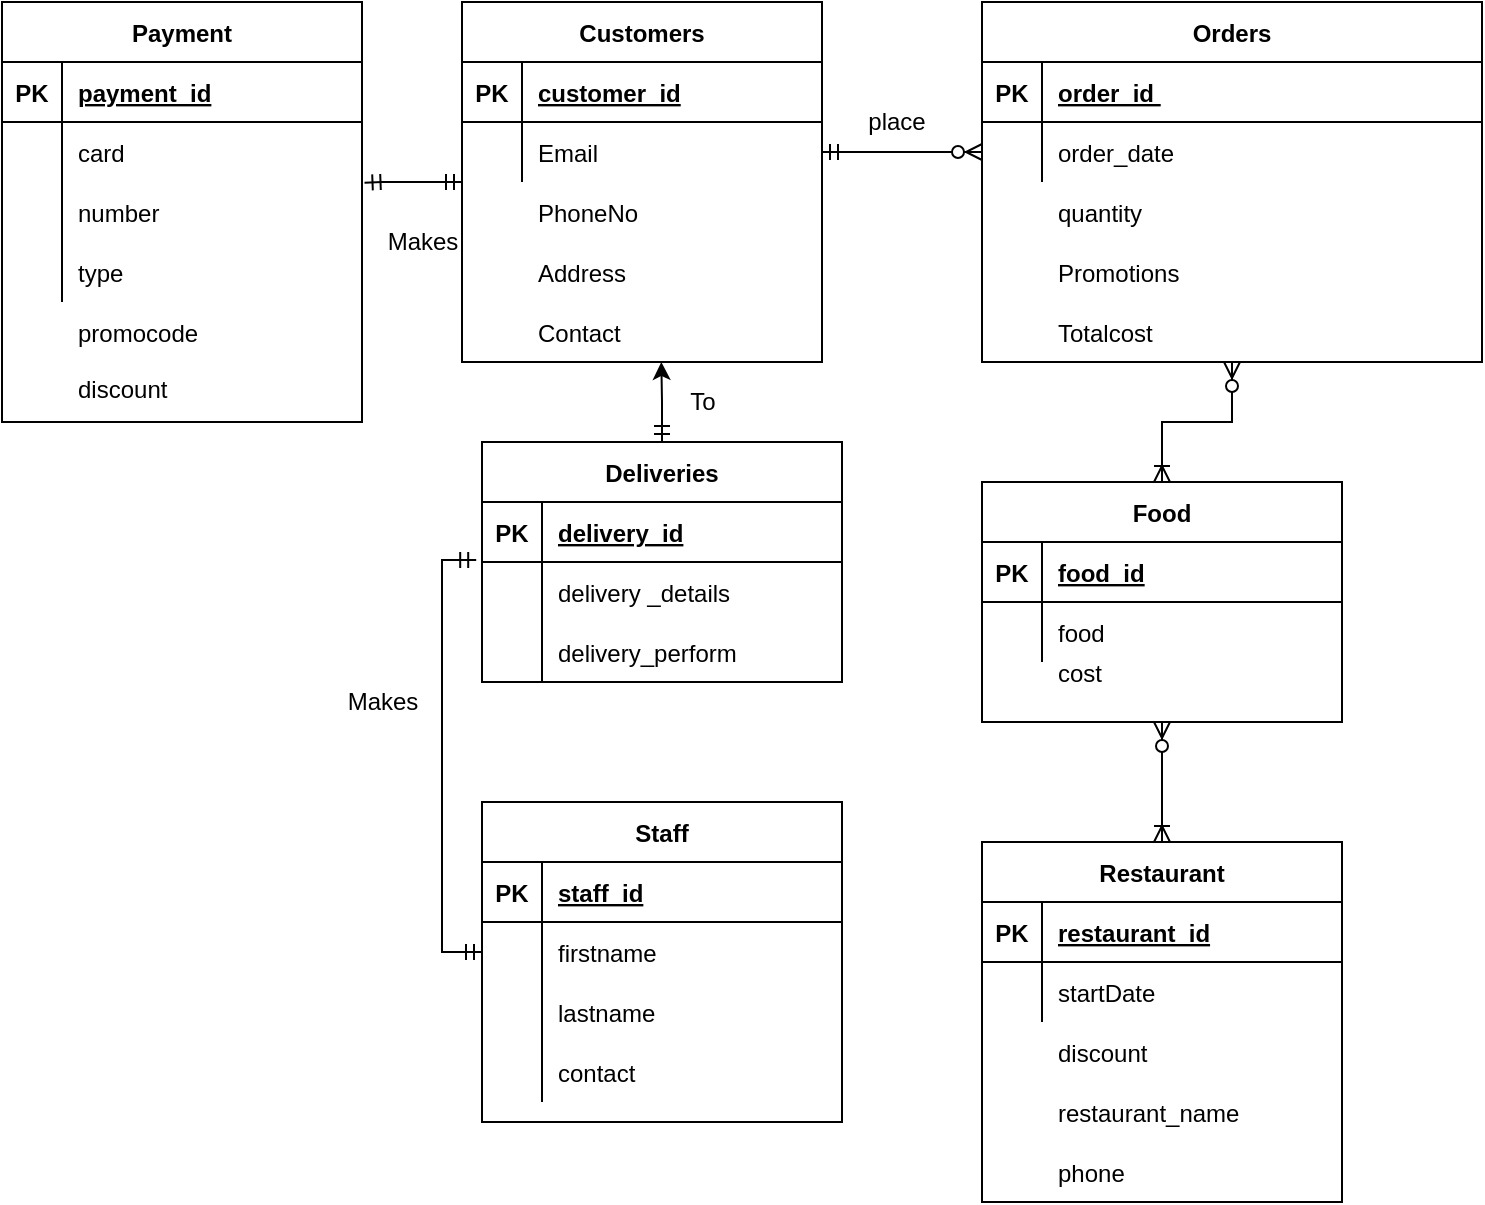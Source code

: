 <mxfile version="13.6.2" type="github">
  <diagram id="R2lEEEUBdFMjLlhIrx00" name="Page-1">
    <mxGraphModel dx="2158" dy="766" grid="1" gridSize="10" guides="1" tooltips="1" connect="1" arrows="1" fold="1" page="1" pageScale="1" pageWidth="850" pageHeight="1100" math="0" shadow="0" extFonts="Permanent Marker^https://fonts.googleapis.com/css?family=Permanent+Marker">
      <root>
        <mxCell id="0" />
        <mxCell id="1" parent="0" />
        <mxCell id="C-vyLk0tnHw3VtMMgP7b-1" value="" style="edgeStyle=entityRelationEdgeStyle;endArrow=ERzeroToMany;startArrow=ERmandOne;endFill=1;startFill=0;exitX=1;exitY=0.5;exitDx=0;exitDy=0;entryX=0;entryY=0.5;entryDx=0;entryDy=0;" parent="1" source="C-vyLk0tnHw3VtMMgP7b-27" target="C-vyLk0tnHw3VtMMgP7b-9" edge="1">
          <mxGeometry width="100" height="100" relative="1" as="geometry">
            <mxPoint x="340" y="720" as="sourcePoint" />
            <mxPoint x="450" y="195" as="targetPoint" />
          </mxGeometry>
        </mxCell>
        <mxCell id="m1bBSYShYzaY_PxV3mD9-1" value="" style="shape=partialRectangle;collapsible=0;dropTarget=0;pointerEvents=0;fillColor=none;points=[[0,0.5],[1,0.5]];portConstraint=eastwest;top=0;left=0;right=0;bottom=0;" vertex="1" parent="1">
          <mxGeometry x="440" y="210" width="250" height="30" as="geometry" />
        </mxCell>
        <mxCell id="m1bBSYShYzaY_PxV3mD9-2" value="" style="shape=partialRectangle;overflow=hidden;connectable=0;fillColor=none;top=0;left=0;bottom=0;right=0;" vertex="1" parent="m1bBSYShYzaY_PxV3mD9-1">
          <mxGeometry width="30" height="30" as="geometry" />
        </mxCell>
        <mxCell id="m1bBSYShYzaY_PxV3mD9-3" value="quantity" style="shape=partialRectangle;overflow=hidden;connectable=0;fillColor=none;top=0;left=0;bottom=0;right=0;align=left;spacingLeft=6;" vertex="1" parent="m1bBSYShYzaY_PxV3mD9-1">
          <mxGeometry x="30" width="220" height="30" as="geometry" />
        </mxCell>
        <mxCell id="m1bBSYShYzaY_PxV3mD9-4" value="Promotions" style="shape=partialRectangle;overflow=hidden;connectable=0;fillColor=none;top=0;left=0;bottom=0;right=0;align=left;spacingLeft=6;" vertex="1" parent="1">
          <mxGeometry x="470" y="240" width="190" height="30" as="geometry" />
        </mxCell>
        <mxCell id="m1bBSYShYzaY_PxV3mD9-5" value="PhoneNo" style="shape=partialRectangle;overflow=hidden;connectable=0;fillColor=none;top=0;left=0;bottom=0;right=0;align=left;spacingLeft=6;" vertex="1" parent="1">
          <mxGeometry x="210" y="210" width="150" height="30" as="geometry" />
        </mxCell>
        <mxCell id="m1bBSYShYzaY_PxV3mD9-6" value="Address" style="shape=partialRectangle;overflow=hidden;connectable=0;fillColor=none;top=0;left=0;bottom=0;right=0;align=left;spacingLeft=6;" vertex="1" parent="1">
          <mxGeometry x="210" y="240" width="150" height="30" as="geometry" />
        </mxCell>
        <mxCell id="m1bBSYShYzaY_PxV3mD9-96" style="edgeStyle=orthogonalEdgeStyle;rounded=0;orthogonalLoop=1;jettySize=auto;html=1;entryX=1.007;entryY=0.011;entryDx=0;entryDy=0;entryPerimeter=0;startArrow=ERmandOne;startFill=0;endArrow=ERmandOne;endFill=0;" edge="1" parent="1" source="C-vyLk0tnHw3VtMMgP7b-23" target="m1bBSYShYzaY_PxV3mD9-43">
          <mxGeometry relative="1" as="geometry">
            <Array as="points">
              <mxPoint x="140" y="210" />
              <mxPoint x="140" y="210" />
            </Array>
          </mxGeometry>
        </mxCell>
        <mxCell id="C-vyLk0tnHw3VtMMgP7b-23" value="Customers" style="shape=table;startSize=30;container=1;collapsible=1;childLayout=tableLayout;fixedRows=1;rowLines=0;fontStyle=1;align=center;resizeLast=1;" parent="1" vertex="1">
          <mxGeometry x="180" y="120" width="180" height="180" as="geometry" />
        </mxCell>
        <mxCell id="C-vyLk0tnHw3VtMMgP7b-24" value="" style="shape=partialRectangle;collapsible=0;dropTarget=0;pointerEvents=0;fillColor=none;points=[[0,0.5],[1,0.5]];portConstraint=eastwest;top=0;left=0;right=0;bottom=1;" parent="C-vyLk0tnHw3VtMMgP7b-23" vertex="1">
          <mxGeometry y="30" width="180" height="30" as="geometry" />
        </mxCell>
        <mxCell id="C-vyLk0tnHw3VtMMgP7b-25" value="PK" style="shape=partialRectangle;overflow=hidden;connectable=0;fillColor=none;top=0;left=0;bottom=0;right=0;fontStyle=1;" parent="C-vyLk0tnHw3VtMMgP7b-24" vertex="1">
          <mxGeometry width="30" height="30" as="geometry" />
        </mxCell>
        <mxCell id="C-vyLk0tnHw3VtMMgP7b-26" value="customer_id" style="shape=partialRectangle;overflow=hidden;connectable=0;fillColor=none;top=0;left=0;bottom=0;right=0;align=left;spacingLeft=6;fontStyle=5;" parent="C-vyLk0tnHw3VtMMgP7b-24" vertex="1">
          <mxGeometry x="30" width="150" height="30" as="geometry" />
        </mxCell>
        <mxCell id="C-vyLk0tnHw3VtMMgP7b-27" value="" style="shape=partialRectangle;collapsible=0;dropTarget=0;pointerEvents=0;fillColor=none;points=[[0,0.5],[1,0.5]];portConstraint=eastwest;top=0;left=0;right=0;bottom=0;" parent="C-vyLk0tnHw3VtMMgP7b-23" vertex="1">
          <mxGeometry y="60" width="180" height="30" as="geometry" />
        </mxCell>
        <mxCell id="C-vyLk0tnHw3VtMMgP7b-28" value="" style="shape=partialRectangle;overflow=hidden;connectable=0;fillColor=none;top=0;left=0;bottom=0;right=0;" parent="C-vyLk0tnHw3VtMMgP7b-27" vertex="1">
          <mxGeometry width="30" height="30" as="geometry" />
        </mxCell>
        <mxCell id="C-vyLk0tnHw3VtMMgP7b-29" value="Email" style="shape=partialRectangle;overflow=hidden;connectable=0;fillColor=none;top=0;left=0;bottom=0;right=0;align=left;spacingLeft=6;" parent="C-vyLk0tnHw3VtMMgP7b-27" vertex="1">
          <mxGeometry x="30" width="150" height="30" as="geometry" />
        </mxCell>
        <mxCell id="m1bBSYShYzaY_PxV3mD9-98" style="edgeStyle=orthogonalEdgeStyle;rounded=0;orthogonalLoop=1;jettySize=auto;html=1;entryX=0.5;entryY=0;entryDx=0;entryDy=0;startArrow=ERzeroToMany;startFill=1;endArrow=ERoneToMany;endFill=0;" edge="1" parent="1" source="C-vyLk0tnHw3VtMMgP7b-2" target="m1bBSYShYzaY_PxV3mD9-84">
          <mxGeometry relative="1" as="geometry" />
        </mxCell>
        <mxCell id="C-vyLk0tnHw3VtMMgP7b-2" value="Orders" style="shape=table;startSize=30;container=1;collapsible=1;childLayout=tableLayout;fixedRows=1;rowLines=0;fontStyle=1;align=center;resizeLast=1;" parent="1" vertex="1">
          <mxGeometry x="440" y="120" width="250" height="180" as="geometry" />
        </mxCell>
        <mxCell id="C-vyLk0tnHw3VtMMgP7b-3" value="" style="shape=partialRectangle;collapsible=0;dropTarget=0;pointerEvents=0;fillColor=none;points=[[0,0.5],[1,0.5]];portConstraint=eastwest;top=0;left=0;right=0;bottom=1;" parent="C-vyLk0tnHw3VtMMgP7b-2" vertex="1">
          <mxGeometry y="30" width="250" height="30" as="geometry" />
        </mxCell>
        <mxCell id="C-vyLk0tnHw3VtMMgP7b-4" value="PK" style="shape=partialRectangle;overflow=hidden;connectable=0;fillColor=none;top=0;left=0;bottom=0;right=0;fontStyle=1;" parent="C-vyLk0tnHw3VtMMgP7b-3" vertex="1">
          <mxGeometry width="30" height="30" as="geometry" />
        </mxCell>
        <mxCell id="C-vyLk0tnHw3VtMMgP7b-5" value="order_id " style="shape=partialRectangle;overflow=hidden;connectable=0;fillColor=none;top=0;left=0;bottom=0;right=0;align=left;spacingLeft=6;fontStyle=5;" parent="C-vyLk0tnHw3VtMMgP7b-3" vertex="1">
          <mxGeometry x="30" width="220" height="30" as="geometry" />
        </mxCell>
        <mxCell id="C-vyLk0tnHw3VtMMgP7b-9" value="" style="shape=partialRectangle;collapsible=0;dropTarget=0;pointerEvents=0;fillColor=none;points=[[0,0.5],[1,0.5]];portConstraint=eastwest;top=0;left=0;right=0;bottom=0;" parent="C-vyLk0tnHw3VtMMgP7b-2" vertex="1">
          <mxGeometry y="60" width="250" height="30" as="geometry" />
        </mxCell>
        <mxCell id="C-vyLk0tnHw3VtMMgP7b-10" value="" style="shape=partialRectangle;overflow=hidden;connectable=0;fillColor=none;top=0;left=0;bottom=0;right=0;" parent="C-vyLk0tnHw3VtMMgP7b-9" vertex="1">
          <mxGeometry width="30" height="30" as="geometry" />
        </mxCell>
        <mxCell id="C-vyLk0tnHw3VtMMgP7b-11" value="order_date" style="shape=partialRectangle;overflow=hidden;connectable=0;fillColor=none;top=0;left=0;bottom=0;right=0;align=left;spacingLeft=6;" parent="C-vyLk0tnHw3VtMMgP7b-9" vertex="1">
          <mxGeometry x="30" width="220" height="30" as="geometry" />
        </mxCell>
        <mxCell id="m1bBSYShYzaY_PxV3mD9-20" value="Contact" style="shape=partialRectangle;overflow=hidden;connectable=0;fillColor=none;top=0;left=0;bottom=0;right=0;align=left;spacingLeft=6;" vertex="1" parent="1">
          <mxGeometry x="210" y="270" width="150" height="30" as="geometry" />
        </mxCell>
        <mxCell id="m1bBSYShYzaY_PxV3mD9-21" value="place" style="text;html=1;align=center;verticalAlign=middle;resizable=0;points=[];autosize=1;" vertex="1" parent="1">
          <mxGeometry x="377" y="170" width="40" height="20" as="geometry" />
        </mxCell>
        <mxCell id="m1bBSYShYzaY_PxV3mD9-22" value="Totalcost" style="shape=partialRectangle;overflow=hidden;connectable=0;fillColor=none;top=0;left=0;bottom=0;right=0;align=left;spacingLeft=6;" vertex="1" parent="1">
          <mxGeometry x="470" y="270" width="190" height="30" as="geometry" />
        </mxCell>
        <mxCell id="m1bBSYShYzaY_PxV3mD9-67" value="discount" style="shape=partialRectangle;connectable=0;fillColor=none;top=0;left=0;bottom=0;right=0;align=left;spacingLeft=6;overflow=hidden;" vertex="1" parent="1">
          <mxGeometry x="-20" y="298" width="150" height="30" as="geometry" />
        </mxCell>
        <mxCell id="m1bBSYShYzaY_PxV3mD9-68" value="promocode" style="shape=partialRectangle;connectable=0;fillColor=none;top=0;left=0;bottom=0;right=0;align=left;spacingLeft=6;overflow=hidden;" vertex="1" parent="1">
          <mxGeometry x="-20" y="270" width="150" height="30" as="geometry" />
        </mxCell>
        <mxCell id="m1bBSYShYzaY_PxV3mD9-72" style="edgeStyle=orthogonalEdgeStyle;rounded=0;orthogonalLoop=1;jettySize=auto;html=1;exitX=0.5;exitY=0;exitDx=0;exitDy=0;startArrow=ERmandOne;startFill=0;" edge="1" parent="1" source="m1bBSYShYzaY_PxV3mD9-23">
          <mxGeometry relative="1" as="geometry">
            <mxPoint x="279.667" y="300" as="targetPoint" />
          </mxGeometry>
        </mxCell>
        <mxCell id="m1bBSYShYzaY_PxV3mD9-23" value="Deliveries" style="shape=table;startSize=30;container=1;collapsible=1;childLayout=tableLayout;fixedRows=1;rowLines=0;fontStyle=1;align=center;resizeLast=1;" vertex="1" parent="1">
          <mxGeometry x="190" y="340" width="180" height="120" as="geometry" />
        </mxCell>
        <mxCell id="m1bBSYShYzaY_PxV3mD9-24" value="" style="shape=partialRectangle;collapsible=0;dropTarget=0;pointerEvents=0;fillColor=none;top=0;left=0;bottom=1;right=0;points=[[0,0.5],[1,0.5]];portConstraint=eastwest;" vertex="1" parent="m1bBSYShYzaY_PxV3mD9-23">
          <mxGeometry y="30" width="180" height="30" as="geometry" />
        </mxCell>
        <mxCell id="m1bBSYShYzaY_PxV3mD9-25" value="PK" style="shape=partialRectangle;connectable=0;fillColor=none;top=0;left=0;bottom=0;right=0;fontStyle=1;overflow=hidden;" vertex="1" parent="m1bBSYShYzaY_PxV3mD9-24">
          <mxGeometry width="30" height="30" as="geometry" />
        </mxCell>
        <mxCell id="m1bBSYShYzaY_PxV3mD9-26" value="delivery_id" style="shape=partialRectangle;connectable=0;fillColor=none;top=0;left=0;bottom=0;right=0;align=left;spacingLeft=6;fontStyle=5;overflow=hidden;" vertex="1" parent="m1bBSYShYzaY_PxV3mD9-24">
          <mxGeometry x="30" width="150" height="30" as="geometry" />
        </mxCell>
        <mxCell id="m1bBSYShYzaY_PxV3mD9-27" value="" style="shape=partialRectangle;collapsible=0;dropTarget=0;pointerEvents=0;fillColor=none;top=0;left=0;bottom=0;right=0;points=[[0,0.5],[1,0.5]];portConstraint=eastwest;" vertex="1" parent="m1bBSYShYzaY_PxV3mD9-23">
          <mxGeometry y="60" width="180" height="30" as="geometry" />
        </mxCell>
        <mxCell id="m1bBSYShYzaY_PxV3mD9-28" value="" style="shape=partialRectangle;connectable=0;fillColor=none;top=0;left=0;bottom=0;right=0;editable=1;overflow=hidden;" vertex="1" parent="m1bBSYShYzaY_PxV3mD9-27">
          <mxGeometry width="30" height="30" as="geometry" />
        </mxCell>
        <mxCell id="m1bBSYShYzaY_PxV3mD9-29" value="delivery _details" style="shape=partialRectangle;connectable=0;fillColor=none;top=0;left=0;bottom=0;right=0;align=left;spacingLeft=6;overflow=hidden;" vertex="1" parent="m1bBSYShYzaY_PxV3mD9-27">
          <mxGeometry x="30" width="150" height="30" as="geometry" />
        </mxCell>
        <mxCell id="m1bBSYShYzaY_PxV3mD9-30" value="" style="shape=partialRectangle;collapsible=0;dropTarget=0;pointerEvents=0;fillColor=none;top=0;left=0;bottom=0;right=0;points=[[0,0.5],[1,0.5]];portConstraint=eastwest;" vertex="1" parent="m1bBSYShYzaY_PxV3mD9-23">
          <mxGeometry y="90" width="180" height="30" as="geometry" />
        </mxCell>
        <mxCell id="m1bBSYShYzaY_PxV3mD9-31" value="" style="shape=partialRectangle;connectable=0;fillColor=none;top=0;left=0;bottom=0;right=0;editable=1;overflow=hidden;" vertex="1" parent="m1bBSYShYzaY_PxV3mD9-30">
          <mxGeometry width="30" height="30" as="geometry" />
        </mxCell>
        <mxCell id="m1bBSYShYzaY_PxV3mD9-32" value="delivery_perform" style="shape=partialRectangle;connectable=0;fillColor=none;top=0;left=0;bottom=0;right=0;align=left;spacingLeft=6;overflow=hidden;" vertex="1" parent="m1bBSYShYzaY_PxV3mD9-30">
          <mxGeometry x="30" width="150" height="30" as="geometry" />
        </mxCell>
        <mxCell id="m1bBSYShYzaY_PxV3mD9-81" value="discount" style="shape=partialRectangle;overflow=hidden;connectable=0;fillColor=none;top=0;left=0;bottom=0;right=0;align=left;spacingLeft=6;" vertex="1" parent="1">
          <mxGeometry x="470" y="630" width="150" height="30" as="geometry" />
        </mxCell>
        <mxCell id="m1bBSYShYzaY_PxV3mD9-82" value="restaurant_name" style="shape=partialRectangle;overflow=hidden;connectable=0;fillColor=none;top=0;left=0;bottom=0;right=0;align=left;spacingLeft=6;" vertex="1" parent="1">
          <mxGeometry x="470" y="660" width="150" height="30" as="geometry" />
        </mxCell>
        <mxCell id="m1bBSYShYzaY_PxV3mD9-83" value="phone" style="shape=partialRectangle;overflow=hidden;connectable=0;fillColor=none;top=0;left=0;bottom=0;right=0;align=left;spacingLeft=6;" vertex="1" parent="1">
          <mxGeometry x="470" y="690" width="150" height="30" as="geometry" />
        </mxCell>
        <mxCell id="m1bBSYShYzaY_PxV3mD9-91" value="" style="shape=partialRectangle;collapsible=0;dropTarget=0;pointerEvents=0;fillColor=none;points=[[0,0.5],[1,0.5]];portConstraint=eastwest;top=0;left=0;right=0;bottom=0;" vertex="1" parent="1">
          <mxGeometry x="440" y="440" width="180" height="30" as="geometry" />
        </mxCell>
        <mxCell id="m1bBSYShYzaY_PxV3mD9-92" value="" style="shape=partialRectangle;overflow=hidden;connectable=0;fillColor=none;top=0;left=0;bottom=0;right=0;" vertex="1" parent="m1bBSYShYzaY_PxV3mD9-91">
          <mxGeometry width="30" height="30" as="geometry" />
        </mxCell>
        <mxCell id="m1bBSYShYzaY_PxV3mD9-93" value="cost" style="shape=partialRectangle;overflow=hidden;connectable=0;fillColor=none;top=0;left=0;bottom=0;right=0;align=left;spacingLeft=6;" vertex="1" parent="m1bBSYShYzaY_PxV3mD9-91">
          <mxGeometry x="30" width="150" height="30" as="geometry" />
        </mxCell>
        <mxCell id="m1bBSYShYzaY_PxV3mD9-36" value="Payment" style="shape=table;startSize=30;container=1;collapsible=1;childLayout=tableLayout;fixedRows=1;rowLines=0;fontStyle=1;align=center;resizeLast=1;" vertex="1" parent="1">
          <mxGeometry x="-50" y="120" width="180" height="210" as="geometry" />
        </mxCell>
        <mxCell id="m1bBSYShYzaY_PxV3mD9-37" value="" style="shape=partialRectangle;collapsible=0;dropTarget=0;pointerEvents=0;fillColor=none;top=0;left=0;bottom=1;right=0;points=[[0,0.5],[1,0.5]];portConstraint=eastwest;" vertex="1" parent="m1bBSYShYzaY_PxV3mD9-36">
          <mxGeometry y="30" width="180" height="30" as="geometry" />
        </mxCell>
        <mxCell id="m1bBSYShYzaY_PxV3mD9-38" value="PK" style="shape=partialRectangle;connectable=0;fillColor=none;top=0;left=0;bottom=0;right=0;fontStyle=1;overflow=hidden;" vertex="1" parent="m1bBSYShYzaY_PxV3mD9-37">
          <mxGeometry width="30" height="30" as="geometry" />
        </mxCell>
        <mxCell id="m1bBSYShYzaY_PxV3mD9-39" value="payment_id" style="shape=partialRectangle;connectable=0;fillColor=none;top=0;left=0;bottom=0;right=0;align=left;spacingLeft=6;fontStyle=5;overflow=hidden;" vertex="1" parent="m1bBSYShYzaY_PxV3mD9-37">
          <mxGeometry x="30" width="150" height="30" as="geometry" />
        </mxCell>
        <mxCell id="m1bBSYShYzaY_PxV3mD9-40" value="" style="shape=partialRectangle;collapsible=0;dropTarget=0;pointerEvents=0;fillColor=none;top=0;left=0;bottom=0;right=0;points=[[0,0.5],[1,0.5]];portConstraint=eastwest;" vertex="1" parent="m1bBSYShYzaY_PxV3mD9-36">
          <mxGeometry y="60" width="180" height="30" as="geometry" />
        </mxCell>
        <mxCell id="m1bBSYShYzaY_PxV3mD9-41" value="" style="shape=partialRectangle;connectable=0;fillColor=none;top=0;left=0;bottom=0;right=0;editable=1;overflow=hidden;" vertex="1" parent="m1bBSYShYzaY_PxV3mD9-40">
          <mxGeometry width="30" height="30" as="geometry" />
        </mxCell>
        <mxCell id="m1bBSYShYzaY_PxV3mD9-42" value="card" style="shape=partialRectangle;connectable=0;fillColor=none;top=0;left=0;bottom=0;right=0;align=left;spacingLeft=6;overflow=hidden;" vertex="1" parent="m1bBSYShYzaY_PxV3mD9-40">
          <mxGeometry x="30" width="150" height="30" as="geometry" />
        </mxCell>
        <mxCell id="m1bBSYShYzaY_PxV3mD9-43" value="" style="shape=partialRectangle;collapsible=0;dropTarget=0;pointerEvents=0;fillColor=none;top=0;left=0;bottom=0;right=0;points=[[0,0.5],[1,0.5]];portConstraint=eastwest;" vertex="1" parent="m1bBSYShYzaY_PxV3mD9-36">
          <mxGeometry y="90" width="180" height="30" as="geometry" />
        </mxCell>
        <mxCell id="m1bBSYShYzaY_PxV3mD9-44" value="" style="shape=partialRectangle;connectable=0;fillColor=none;top=0;left=0;bottom=0;right=0;editable=1;overflow=hidden;" vertex="1" parent="m1bBSYShYzaY_PxV3mD9-43">
          <mxGeometry width="30" height="30" as="geometry" />
        </mxCell>
        <mxCell id="m1bBSYShYzaY_PxV3mD9-45" value="number" style="shape=partialRectangle;connectable=0;fillColor=none;top=0;left=0;bottom=0;right=0;align=left;spacingLeft=6;overflow=hidden;" vertex="1" parent="m1bBSYShYzaY_PxV3mD9-43">
          <mxGeometry x="30" width="150" height="30" as="geometry" />
        </mxCell>
        <mxCell id="m1bBSYShYzaY_PxV3mD9-46" value="" style="shape=partialRectangle;collapsible=0;dropTarget=0;pointerEvents=0;fillColor=none;top=0;left=0;bottom=0;right=0;points=[[0,0.5],[1,0.5]];portConstraint=eastwest;" vertex="1" parent="m1bBSYShYzaY_PxV3mD9-36">
          <mxGeometry y="120" width="180" height="30" as="geometry" />
        </mxCell>
        <mxCell id="m1bBSYShYzaY_PxV3mD9-47" value="" style="shape=partialRectangle;connectable=0;fillColor=none;top=0;left=0;bottom=0;right=0;editable=1;overflow=hidden;" vertex="1" parent="m1bBSYShYzaY_PxV3mD9-46">
          <mxGeometry width="30" height="30" as="geometry" />
        </mxCell>
        <mxCell id="m1bBSYShYzaY_PxV3mD9-48" value="type" style="shape=partialRectangle;connectable=0;fillColor=none;top=0;left=0;bottom=0;right=0;align=left;spacingLeft=6;overflow=hidden;" vertex="1" parent="m1bBSYShYzaY_PxV3mD9-46">
          <mxGeometry x="30" width="150" height="30" as="geometry" />
        </mxCell>
        <mxCell id="m1bBSYShYzaY_PxV3mD9-7" value="Staff" style="shape=table;startSize=30;container=1;collapsible=1;childLayout=tableLayout;fixedRows=1;rowLines=0;fontStyle=1;align=center;resizeLast=1;" vertex="1" parent="1">
          <mxGeometry x="190" y="520" width="180" height="160" as="geometry" />
        </mxCell>
        <mxCell id="m1bBSYShYzaY_PxV3mD9-8" value="" style="shape=partialRectangle;collapsible=0;dropTarget=0;pointerEvents=0;fillColor=none;top=0;left=0;bottom=1;right=0;points=[[0,0.5],[1,0.5]];portConstraint=eastwest;" vertex="1" parent="m1bBSYShYzaY_PxV3mD9-7">
          <mxGeometry y="30" width="180" height="30" as="geometry" />
        </mxCell>
        <mxCell id="m1bBSYShYzaY_PxV3mD9-9" value="PK" style="shape=partialRectangle;connectable=0;fillColor=none;top=0;left=0;bottom=0;right=0;fontStyle=1;overflow=hidden;" vertex="1" parent="m1bBSYShYzaY_PxV3mD9-8">
          <mxGeometry width="30" height="30" as="geometry" />
        </mxCell>
        <mxCell id="m1bBSYShYzaY_PxV3mD9-10" value="staff_id" style="shape=partialRectangle;connectable=0;fillColor=none;top=0;left=0;bottom=0;right=0;align=left;spacingLeft=6;fontStyle=5;overflow=hidden;" vertex="1" parent="m1bBSYShYzaY_PxV3mD9-8">
          <mxGeometry x="30" width="150" height="30" as="geometry" />
        </mxCell>
        <mxCell id="m1bBSYShYzaY_PxV3mD9-11" value="" style="shape=partialRectangle;collapsible=0;dropTarget=0;pointerEvents=0;fillColor=none;top=0;left=0;bottom=0;right=0;points=[[0,0.5],[1,0.5]];portConstraint=eastwest;" vertex="1" parent="m1bBSYShYzaY_PxV3mD9-7">
          <mxGeometry y="60" width="180" height="30" as="geometry" />
        </mxCell>
        <mxCell id="m1bBSYShYzaY_PxV3mD9-12" value="" style="shape=partialRectangle;connectable=0;fillColor=none;top=0;left=0;bottom=0;right=0;editable=1;overflow=hidden;" vertex="1" parent="m1bBSYShYzaY_PxV3mD9-11">
          <mxGeometry width="30" height="30" as="geometry" />
        </mxCell>
        <mxCell id="m1bBSYShYzaY_PxV3mD9-13" value="firstname" style="shape=partialRectangle;connectable=0;fillColor=none;top=0;left=0;bottom=0;right=0;align=left;spacingLeft=6;overflow=hidden;" vertex="1" parent="m1bBSYShYzaY_PxV3mD9-11">
          <mxGeometry x="30" width="150" height="30" as="geometry" />
        </mxCell>
        <mxCell id="m1bBSYShYzaY_PxV3mD9-14" value="" style="shape=partialRectangle;collapsible=0;dropTarget=0;pointerEvents=0;fillColor=none;top=0;left=0;bottom=0;right=0;points=[[0,0.5],[1,0.5]];portConstraint=eastwest;" vertex="1" parent="m1bBSYShYzaY_PxV3mD9-7">
          <mxGeometry y="90" width="180" height="30" as="geometry" />
        </mxCell>
        <mxCell id="m1bBSYShYzaY_PxV3mD9-15" value="" style="shape=partialRectangle;connectable=0;fillColor=none;top=0;left=0;bottom=0;right=0;editable=1;overflow=hidden;" vertex="1" parent="m1bBSYShYzaY_PxV3mD9-14">
          <mxGeometry width="30" height="30" as="geometry" />
        </mxCell>
        <mxCell id="m1bBSYShYzaY_PxV3mD9-16" value="lastname" style="shape=partialRectangle;connectable=0;fillColor=none;top=0;left=0;bottom=0;right=0;align=left;spacingLeft=6;overflow=hidden;" vertex="1" parent="m1bBSYShYzaY_PxV3mD9-14">
          <mxGeometry x="30" width="150" height="30" as="geometry" />
        </mxCell>
        <mxCell id="m1bBSYShYzaY_PxV3mD9-17" value="" style="shape=partialRectangle;collapsible=0;dropTarget=0;pointerEvents=0;fillColor=none;top=0;left=0;bottom=0;right=0;points=[[0,0.5],[1,0.5]];portConstraint=eastwest;" vertex="1" parent="m1bBSYShYzaY_PxV3mD9-7">
          <mxGeometry y="120" width="180" height="30" as="geometry" />
        </mxCell>
        <mxCell id="m1bBSYShYzaY_PxV3mD9-18" value="" style="shape=partialRectangle;connectable=0;fillColor=none;top=0;left=0;bottom=0;right=0;editable=1;overflow=hidden;" vertex="1" parent="m1bBSYShYzaY_PxV3mD9-17">
          <mxGeometry width="30" height="30" as="geometry" />
        </mxCell>
        <mxCell id="m1bBSYShYzaY_PxV3mD9-19" value="contact" style="shape=partialRectangle;connectable=0;fillColor=none;top=0;left=0;bottom=0;right=0;align=left;spacingLeft=6;overflow=hidden;" vertex="1" parent="m1bBSYShYzaY_PxV3mD9-17">
          <mxGeometry x="30" width="150" height="30" as="geometry" />
        </mxCell>
        <mxCell id="m1bBSYShYzaY_PxV3mD9-95" style="edgeStyle=orthogonalEdgeStyle;rounded=0;orthogonalLoop=1;jettySize=auto;html=1;entryX=-0.016;entryY=-0.017;entryDx=0;entryDy=0;entryPerimeter=0;startArrow=ERmandOne;startFill=0;endArrow=ERmandOne;endFill=0;" edge="1" parent="1" source="m1bBSYShYzaY_PxV3mD9-11" target="m1bBSYShYzaY_PxV3mD9-27">
          <mxGeometry relative="1" as="geometry">
            <Array as="points">
              <mxPoint x="170" y="595" />
              <mxPoint x="170" y="399" />
              <mxPoint x="187" y="399" />
            </Array>
          </mxGeometry>
        </mxCell>
        <mxCell id="m1bBSYShYzaY_PxV3mD9-97" value="Makes" style="text;html=1;align=center;verticalAlign=middle;resizable=0;points=[];autosize=1;" vertex="1" parent="1">
          <mxGeometry x="115" y="460" width="50" height="20" as="geometry" />
        </mxCell>
        <mxCell id="m1bBSYShYzaY_PxV3mD9-74" value="Restaurant" style="shape=table;startSize=30;container=1;collapsible=1;childLayout=tableLayout;fixedRows=1;rowLines=0;fontStyle=1;align=center;resizeLast=1;" vertex="1" parent="1">
          <mxGeometry x="440" y="540" width="180" height="180" as="geometry" />
        </mxCell>
        <mxCell id="m1bBSYShYzaY_PxV3mD9-75" value="" style="shape=partialRectangle;collapsible=0;dropTarget=0;pointerEvents=0;fillColor=none;points=[[0,0.5],[1,0.5]];portConstraint=eastwest;top=0;left=0;right=0;bottom=1;" vertex="1" parent="m1bBSYShYzaY_PxV3mD9-74">
          <mxGeometry y="30" width="180" height="30" as="geometry" />
        </mxCell>
        <mxCell id="m1bBSYShYzaY_PxV3mD9-76" value="PK" style="shape=partialRectangle;overflow=hidden;connectable=0;fillColor=none;top=0;left=0;bottom=0;right=0;fontStyle=1;" vertex="1" parent="m1bBSYShYzaY_PxV3mD9-75">
          <mxGeometry width="30" height="30" as="geometry" />
        </mxCell>
        <mxCell id="m1bBSYShYzaY_PxV3mD9-77" value="restaurant_id" style="shape=partialRectangle;overflow=hidden;connectable=0;fillColor=none;top=0;left=0;bottom=0;right=0;align=left;spacingLeft=6;fontStyle=5;" vertex="1" parent="m1bBSYShYzaY_PxV3mD9-75">
          <mxGeometry x="30" width="150" height="30" as="geometry" />
        </mxCell>
        <mxCell id="m1bBSYShYzaY_PxV3mD9-78" value="" style="shape=partialRectangle;collapsible=0;dropTarget=0;pointerEvents=0;fillColor=none;points=[[0,0.5],[1,0.5]];portConstraint=eastwest;top=0;left=0;right=0;bottom=0;" vertex="1" parent="m1bBSYShYzaY_PxV3mD9-74">
          <mxGeometry y="60" width="180" height="30" as="geometry" />
        </mxCell>
        <mxCell id="m1bBSYShYzaY_PxV3mD9-79" value="" style="shape=partialRectangle;overflow=hidden;connectable=0;fillColor=none;top=0;left=0;bottom=0;right=0;" vertex="1" parent="m1bBSYShYzaY_PxV3mD9-78">
          <mxGeometry width="30" height="30" as="geometry" />
        </mxCell>
        <mxCell id="m1bBSYShYzaY_PxV3mD9-80" value="startDate" style="shape=partialRectangle;overflow=hidden;connectable=0;fillColor=none;top=0;left=0;bottom=0;right=0;align=left;spacingLeft=6;" vertex="1" parent="m1bBSYShYzaY_PxV3mD9-78">
          <mxGeometry x="30" width="150" height="30" as="geometry" />
        </mxCell>
        <mxCell id="m1bBSYShYzaY_PxV3mD9-99" style="edgeStyle=orthogonalEdgeStyle;rounded=0;orthogonalLoop=1;jettySize=auto;html=1;entryX=0.5;entryY=0;entryDx=0;entryDy=0;startArrow=ERzeroToMany;startFill=1;endArrow=ERoneToMany;endFill=0;" edge="1" parent="1" source="m1bBSYShYzaY_PxV3mD9-84" target="m1bBSYShYzaY_PxV3mD9-74">
          <mxGeometry relative="1" as="geometry" />
        </mxCell>
        <mxCell id="m1bBSYShYzaY_PxV3mD9-84" value="Food" style="shape=table;startSize=30;container=1;collapsible=1;childLayout=tableLayout;fixedRows=1;rowLines=0;fontStyle=1;align=center;resizeLast=1;" vertex="1" parent="1">
          <mxGeometry x="440" y="360" width="180" height="120" as="geometry" />
        </mxCell>
        <mxCell id="m1bBSYShYzaY_PxV3mD9-85" value="" style="shape=partialRectangle;collapsible=0;dropTarget=0;pointerEvents=0;fillColor=none;points=[[0,0.5],[1,0.5]];portConstraint=eastwest;top=0;left=0;right=0;bottom=1;" vertex="1" parent="m1bBSYShYzaY_PxV3mD9-84">
          <mxGeometry y="30" width="180" height="30" as="geometry" />
        </mxCell>
        <mxCell id="m1bBSYShYzaY_PxV3mD9-86" value="PK" style="shape=partialRectangle;overflow=hidden;connectable=0;fillColor=none;top=0;left=0;bottom=0;right=0;fontStyle=1;" vertex="1" parent="m1bBSYShYzaY_PxV3mD9-85">
          <mxGeometry width="30" height="30" as="geometry" />
        </mxCell>
        <mxCell id="m1bBSYShYzaY_PxV3mD9-87" value="food_id" style="shape=partialRectangle;overflow=hidden;connectable=0;fillColor=none;top=0;left=0;bottom=0;right=0;align=left;spacingLeft=6;fontStyle=5;" vertex="1" parent="m1bBSYShYzaY_PxV3mD9-85">
          <mxGeometry x="30" width="150" height="30" as="geometry" />
        </mxCell>
        <mxCell id="m1bBSYShYzaY_PxV3mD9-88" value="" style="shape=partialRectangle;collapsible=0;dropTarget=0;pointerEvents=0;fillColor=none;points=[[0,0.5],[1,0.5]];portConstraint=eastwest;top=0;left=0;right=0;bottom=0;" vertex="1" parent="m1bBSYShYzaY_PxV3mD9-84">
          <mxGeometry y="60" width="180" height="30" as="geometry" />
        </mxCell>
        <mxCell id="m1bBSYShYzaY_PxV3mD9-89" value="" style="shape=partialRectangle;overflow=hidden;connectable=0;fillColor=none;top=0;left=0;bottom=0;right=0;" vertex="1" parent="m1bBSYShYzaY_PxV3mD9-88">
          <mxGeometry width="30" height="30" as="geometry" />
        </mxCell>
        <mxCell id="m1bBSYShYzaY_PxV3mD9-90" value="food" style="shape=partialRectangle;overflow=hidden;connectable=0;fillColor=none;top=0;left=0;bottom=0;right=0;align=left;spacingLeft=6;" vertex="1" parent="m1bBSYShYzaY_PxV3mD9-88">
          <mxGeometry x="30" width="150" height="30" as="geometry" />
        </mxCell>
        <mxCell id="m1bBSYShYzaY_PxV3mD9-100" value="To" style="text;html=1;align=center;verticalAlign=middle;resizable=0;points=[];autosize=1;" vertex="1" parent="1">
          <mxGeometry x="285" y="310" width="30" height="20" as="geometry" />
        </mxCell>
        <mxCell id="m1bBSYShYzaY_PxV3mD9-101" value="Makes" style="text;html=1;align=center;verticalAlign=middle;resizable=0;points=[];autosize=1;" vertex="1" parent="1">
          <mxGeometry x="135" y="230" width="50" height="20" as="geometry" />
        </mxCell>
      </root>
    </mxGraphModel>
  </diagram>
</mxfile>
